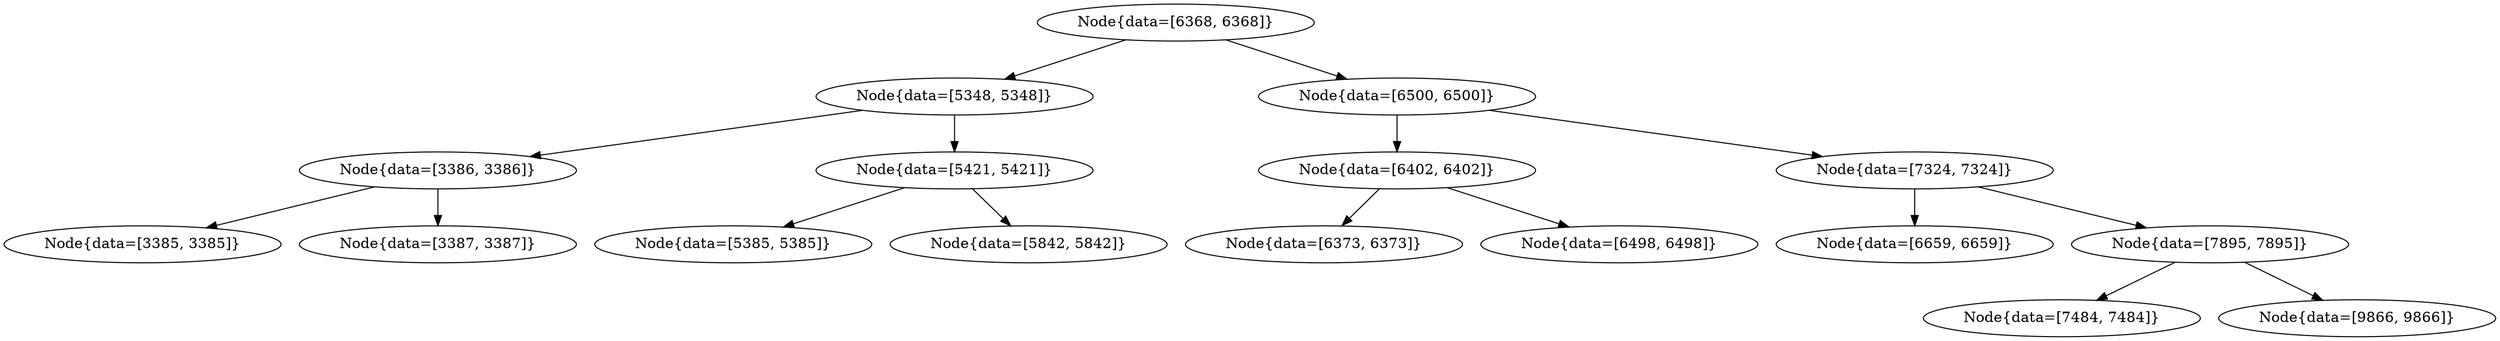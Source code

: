 digraph G{
1743974268 [label="Node{data=[6368, 6368]}"]
1743974268 -> 50933022
50933022 [label="Node{data=[5348, 5348]}"]
50933022 -> 1265584551
1265584551 [label="Node{data=[3386, 3386]}"]
1265584551 -> 1977451865
1977451865 [label="Node{data=[3385, 3385]}"]
1265584551 -> 94637457
94637457 [label="Node{data=[3387, 3387]}"]
50933022 -> 1326424550
1326424550 [label="Node{data=[5421, 5421]}"]
1326424550 -> 2115828689
2115828689 [label="Node{data=[5385, 5385]}"]
1326424550 -> 1735544326
1735544326 [label="Node{data=[5842, 5842]}"]
1743974268 -> 1109336060
1109336060 [label="Node{data=[6500, 6500]}"]
1109336060 -> 1882031816
1882031816 [label="Node{data=[6402, 6402]}"]
1882031816 -> 1769355631
1769355631 [label="Node{data=[6373, 6373]}"]
1882031816 -> 469850169
469850169 [label="Node{data=[6498, 6498]}"]
1109336060 -> 643519674
643519674 [label="Node{data=[7324, 7324]}"]
643519674 -> 979144063
979144063 [label="Node{data=[6659, 6659]}"]
643519674 -> 1656321562
1656321562 [label="Node{data=[7895, 7895]}"]
1656321562 -> 1961831140
1961831140 [label="Node{data=[7484, 7484]}"]
1656321562 -> 149769799
149769799 [label="Node{data=[9866, 9866]}"]
}